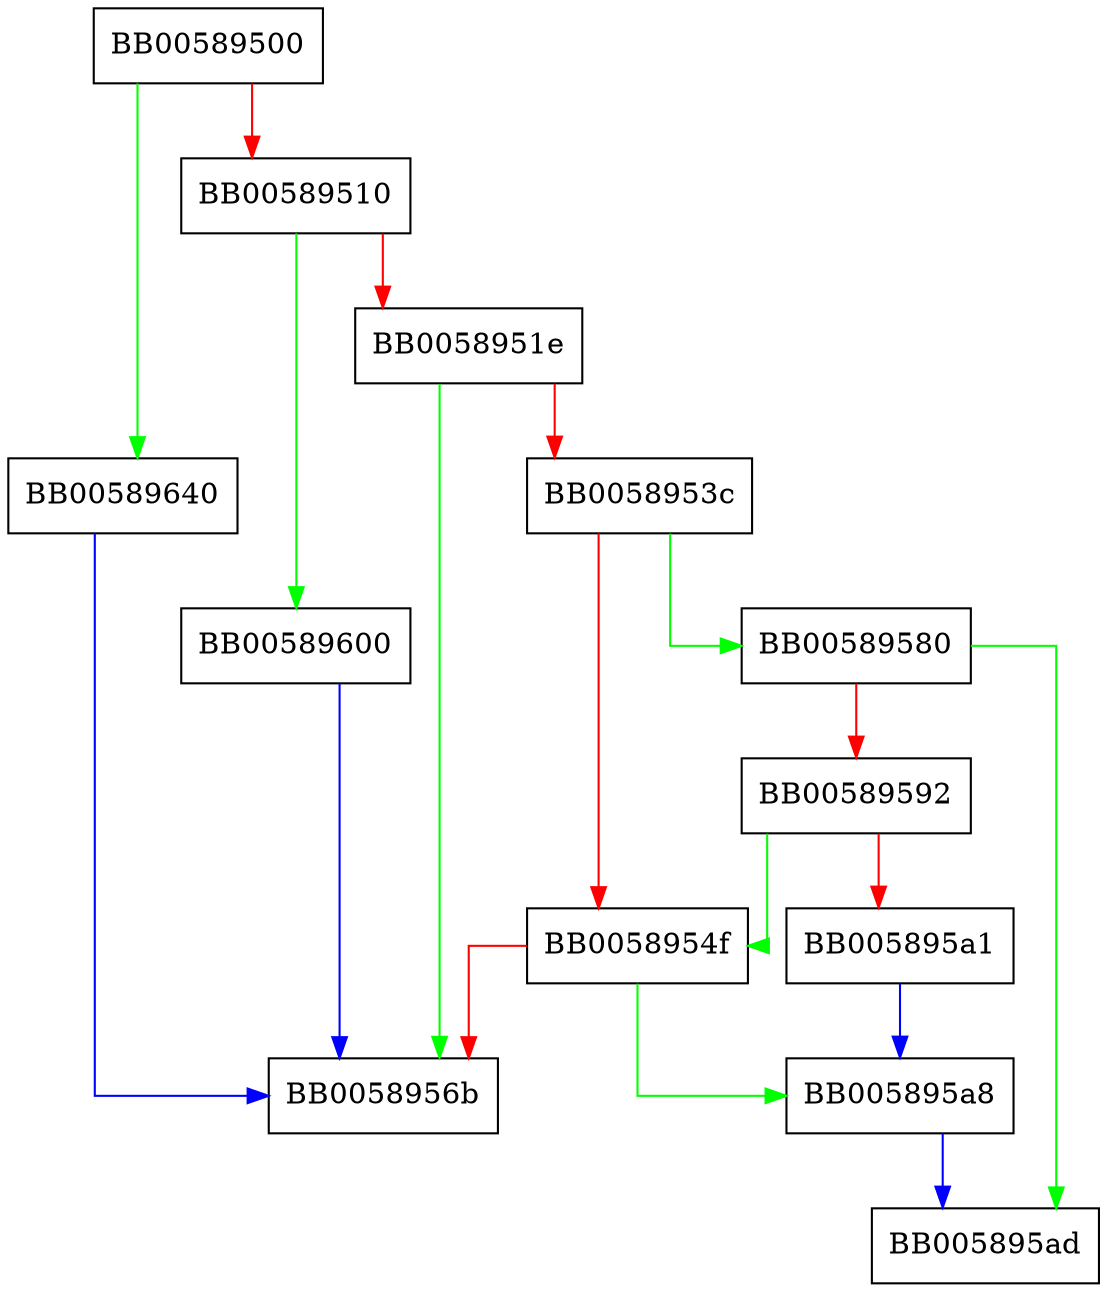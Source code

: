 digraph EC_GROUP_new {
  node [shape="box"];
  graph [splines=ortho];
  BB00589500 -> BB00589640 [color="green"];
  BB00589500 -> BB00589510 [color="red"];
  BB00589510 -> BB00589600 [color="green"];
  BB00589510 -> BB0058951e [color="red"];
  BB0058951e -> BB0058956b [color="green"];
  BB0058951e -> BB0058953c [color="red"];
  BB0058953c -> BB00589580 [color="green"];
  BB0058953c -> BB0058954f [color="red"];
  BB0058954f -> BB005895a8 [color="green"];
  BB0058954f -> BB0058956b [color="red"];
  BB00589580 -> BB005895ad [color="green"];
  BB00589580 -> BB00589592 [color="red"];
  BB00589592 -> BB0058954f [color="green"];
  BB00589592 -> BB005895a1 [color="red"];
  BB005895a1 -> BB005895a8 [color="blue"];
  BB005895a8 -> BB005895ad [color="blue"];
  BB00589600 -> BB0058956b [color="blue"];
  BB00589640 -> BB0058956b [color="blue"];
}